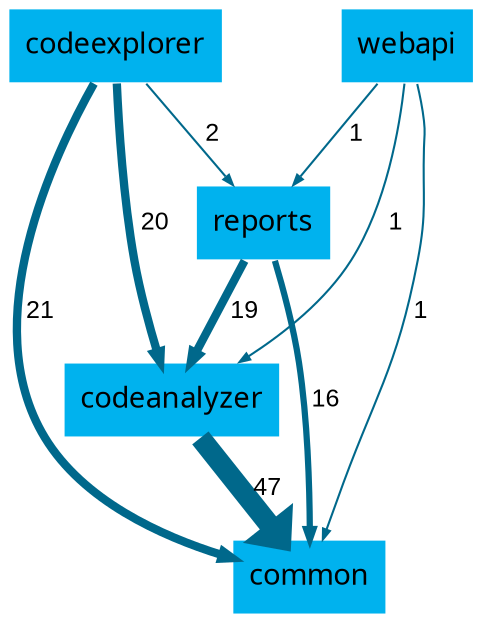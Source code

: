 digraph G {
    compound="true"
    rankdir="TB"
    bgcolor="white"
    node [
        fixedsize="false"
        fontname="Tahoma"
        color="white"
        fillcolor="deepskyblue2"
        fontcolor="black"
        shape="box"
        style="filled"
    ]
    edge [
        fontname="Arial"
        color="deepskyblue4"
        fontcolor="black"
        fontsize="12"
        arrowsize="0.5"
    ]
"codeexplorer";"common";"codeanalyzer";"webapi";"reports";    "codeexplorer" -> "common" [label=" 21 ", penwidth="4"];
    "codeexplorer" -> "codeanalyzer" [label=" 20 ", penwidth="4"];
    "codeexplorer" -> "reports" [label=" 2 ", penwidth="1"];
    "codeanalyzer" -> "common" [label=" 47 ", penwidth="10"];
    "webapi" -> "common" [label=" 1 ", penwidth="1"];
    "webapi" -> "codeanalyzer" [label=" 1 ", penwidth="1"];
    "webapi" -> "reports" [label=" 1 ", penwidth="1"];
    "reports" -> "common" [label=" 16 ", penwidth="3"];
    "reports" -> "codeanalyzer" [label=" 19 ", penwidth="4"];

}